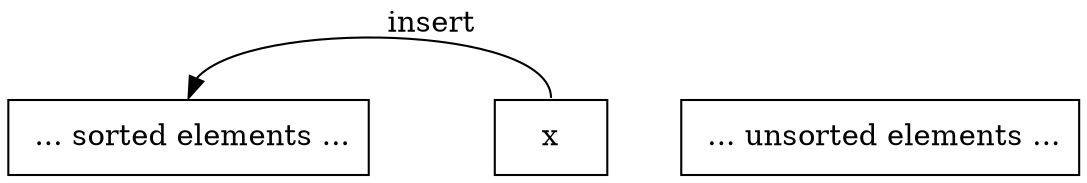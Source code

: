 digraph G{
    margin=0;
	node[shape=box]
	sorted[label=" ... sorted elements ..."];
	x;
	unsorted[label=" ... unsorted elements ..."];
	x:n->sorted:n[label="insert"];
	{rank=same sorted->x->unsorted[style=invis]}
}
